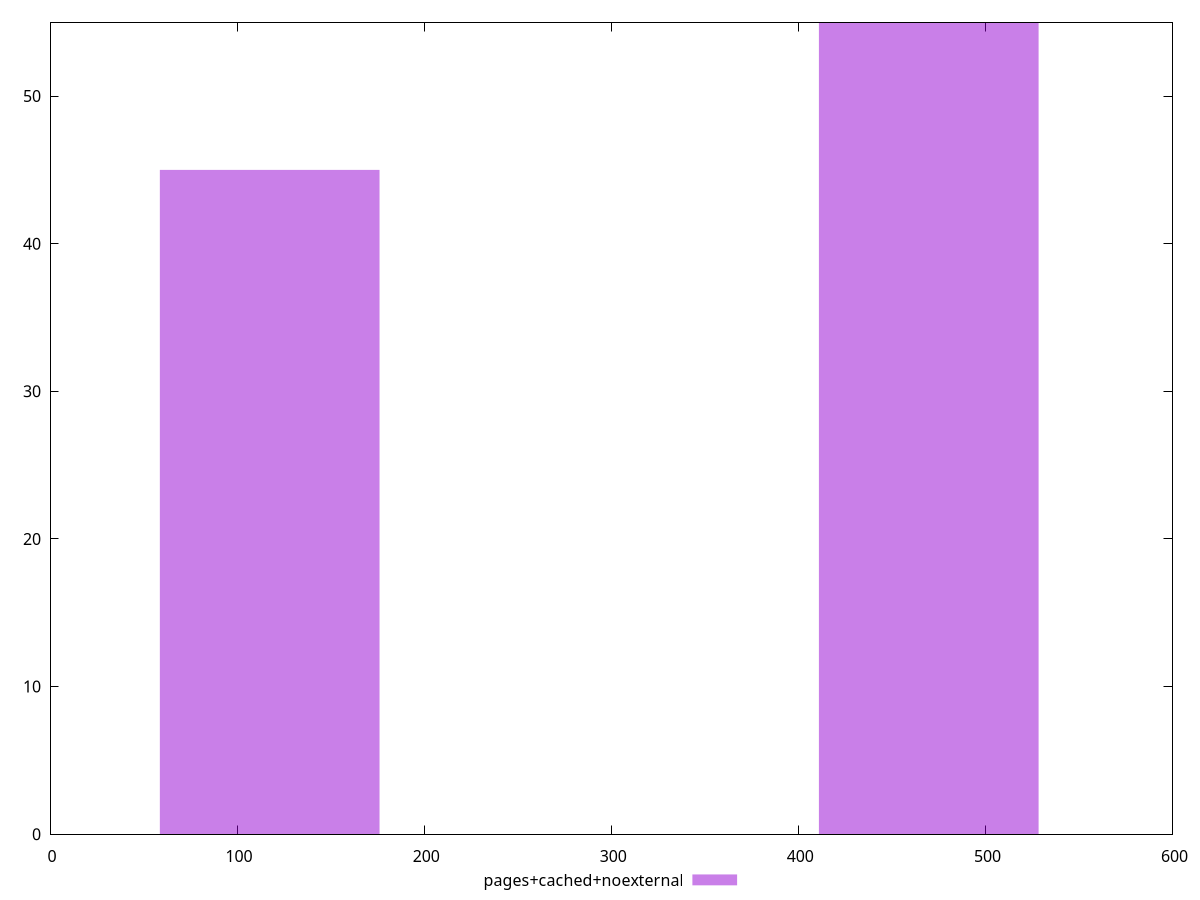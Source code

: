 $_pagesCachedNoexternal <<EOF
117.42842121164311 45
469.71368484657245 55
EOF
set key outside below
set terminal pngcairo
set output "report_00006_2020-11-02T20-21-41.718Z/render-blocking-resources/pages+cached+noexternal//raw_hist.png"
set yrange [0:55]
set boxwidth 117.42842121164311
set style fill transparent solid 0.5 noborder
plot $_pagesCachedNoexternal title "pages+cached+noexternal" with boxes ,